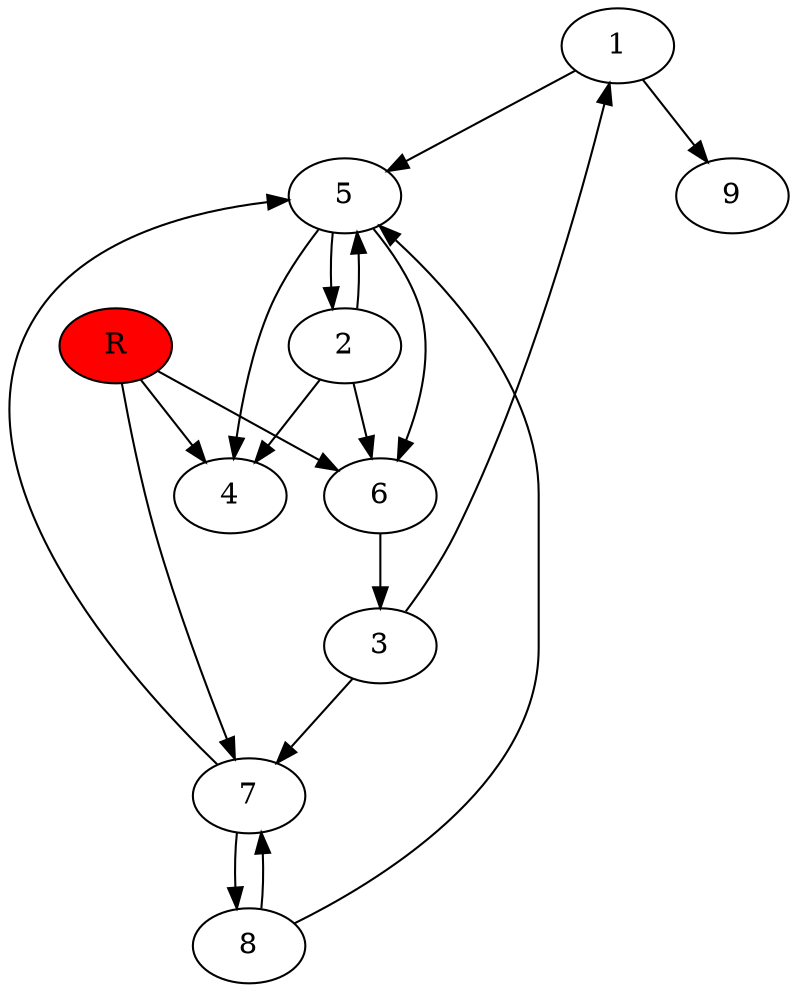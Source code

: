 digraph prb22999 {
	1
	2
	3
	4
	5
	6
	7
	8
	R [fillcolor="#ff0000" style=filled]
	1 -> 5
	1 -> 9
	2 -> 4
	2 -> 5
	2 -> 6
	3 -> 1
	3 -> 7
	5 -> 2
	5 -> 4
	5 -> 6
	6 -> 3
	7 -> 5
	7 -> 8
	8 -> 5
	8 -> 7
	R -> 4
	R -> 6
	R -> 7
}
